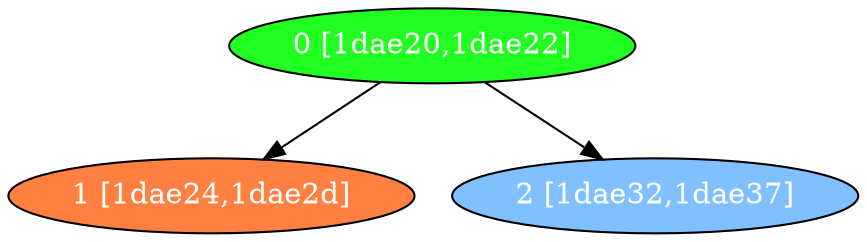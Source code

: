 diGraph libnss3{
	libnss3_0  [style=filled fillcolor="#20FF20" fontcolor="#ffffff" shape=oval label="0 [1dae20,1dae22]"]
	libnss3_1  [style=filled fillcolor="#FF8040" fontcolor="#ffffff" shape=oval label="1 [1dae24,1dae2d]"]
	libnss3_2  [style=filled fillcolor="#80C0FF" fontcolor="#ffffff" shape=oval label="2 [1dae32,1dae37]"]

	libnss3_0 -> libnss3_1
	libnss3_0 -> libnss3_2
}